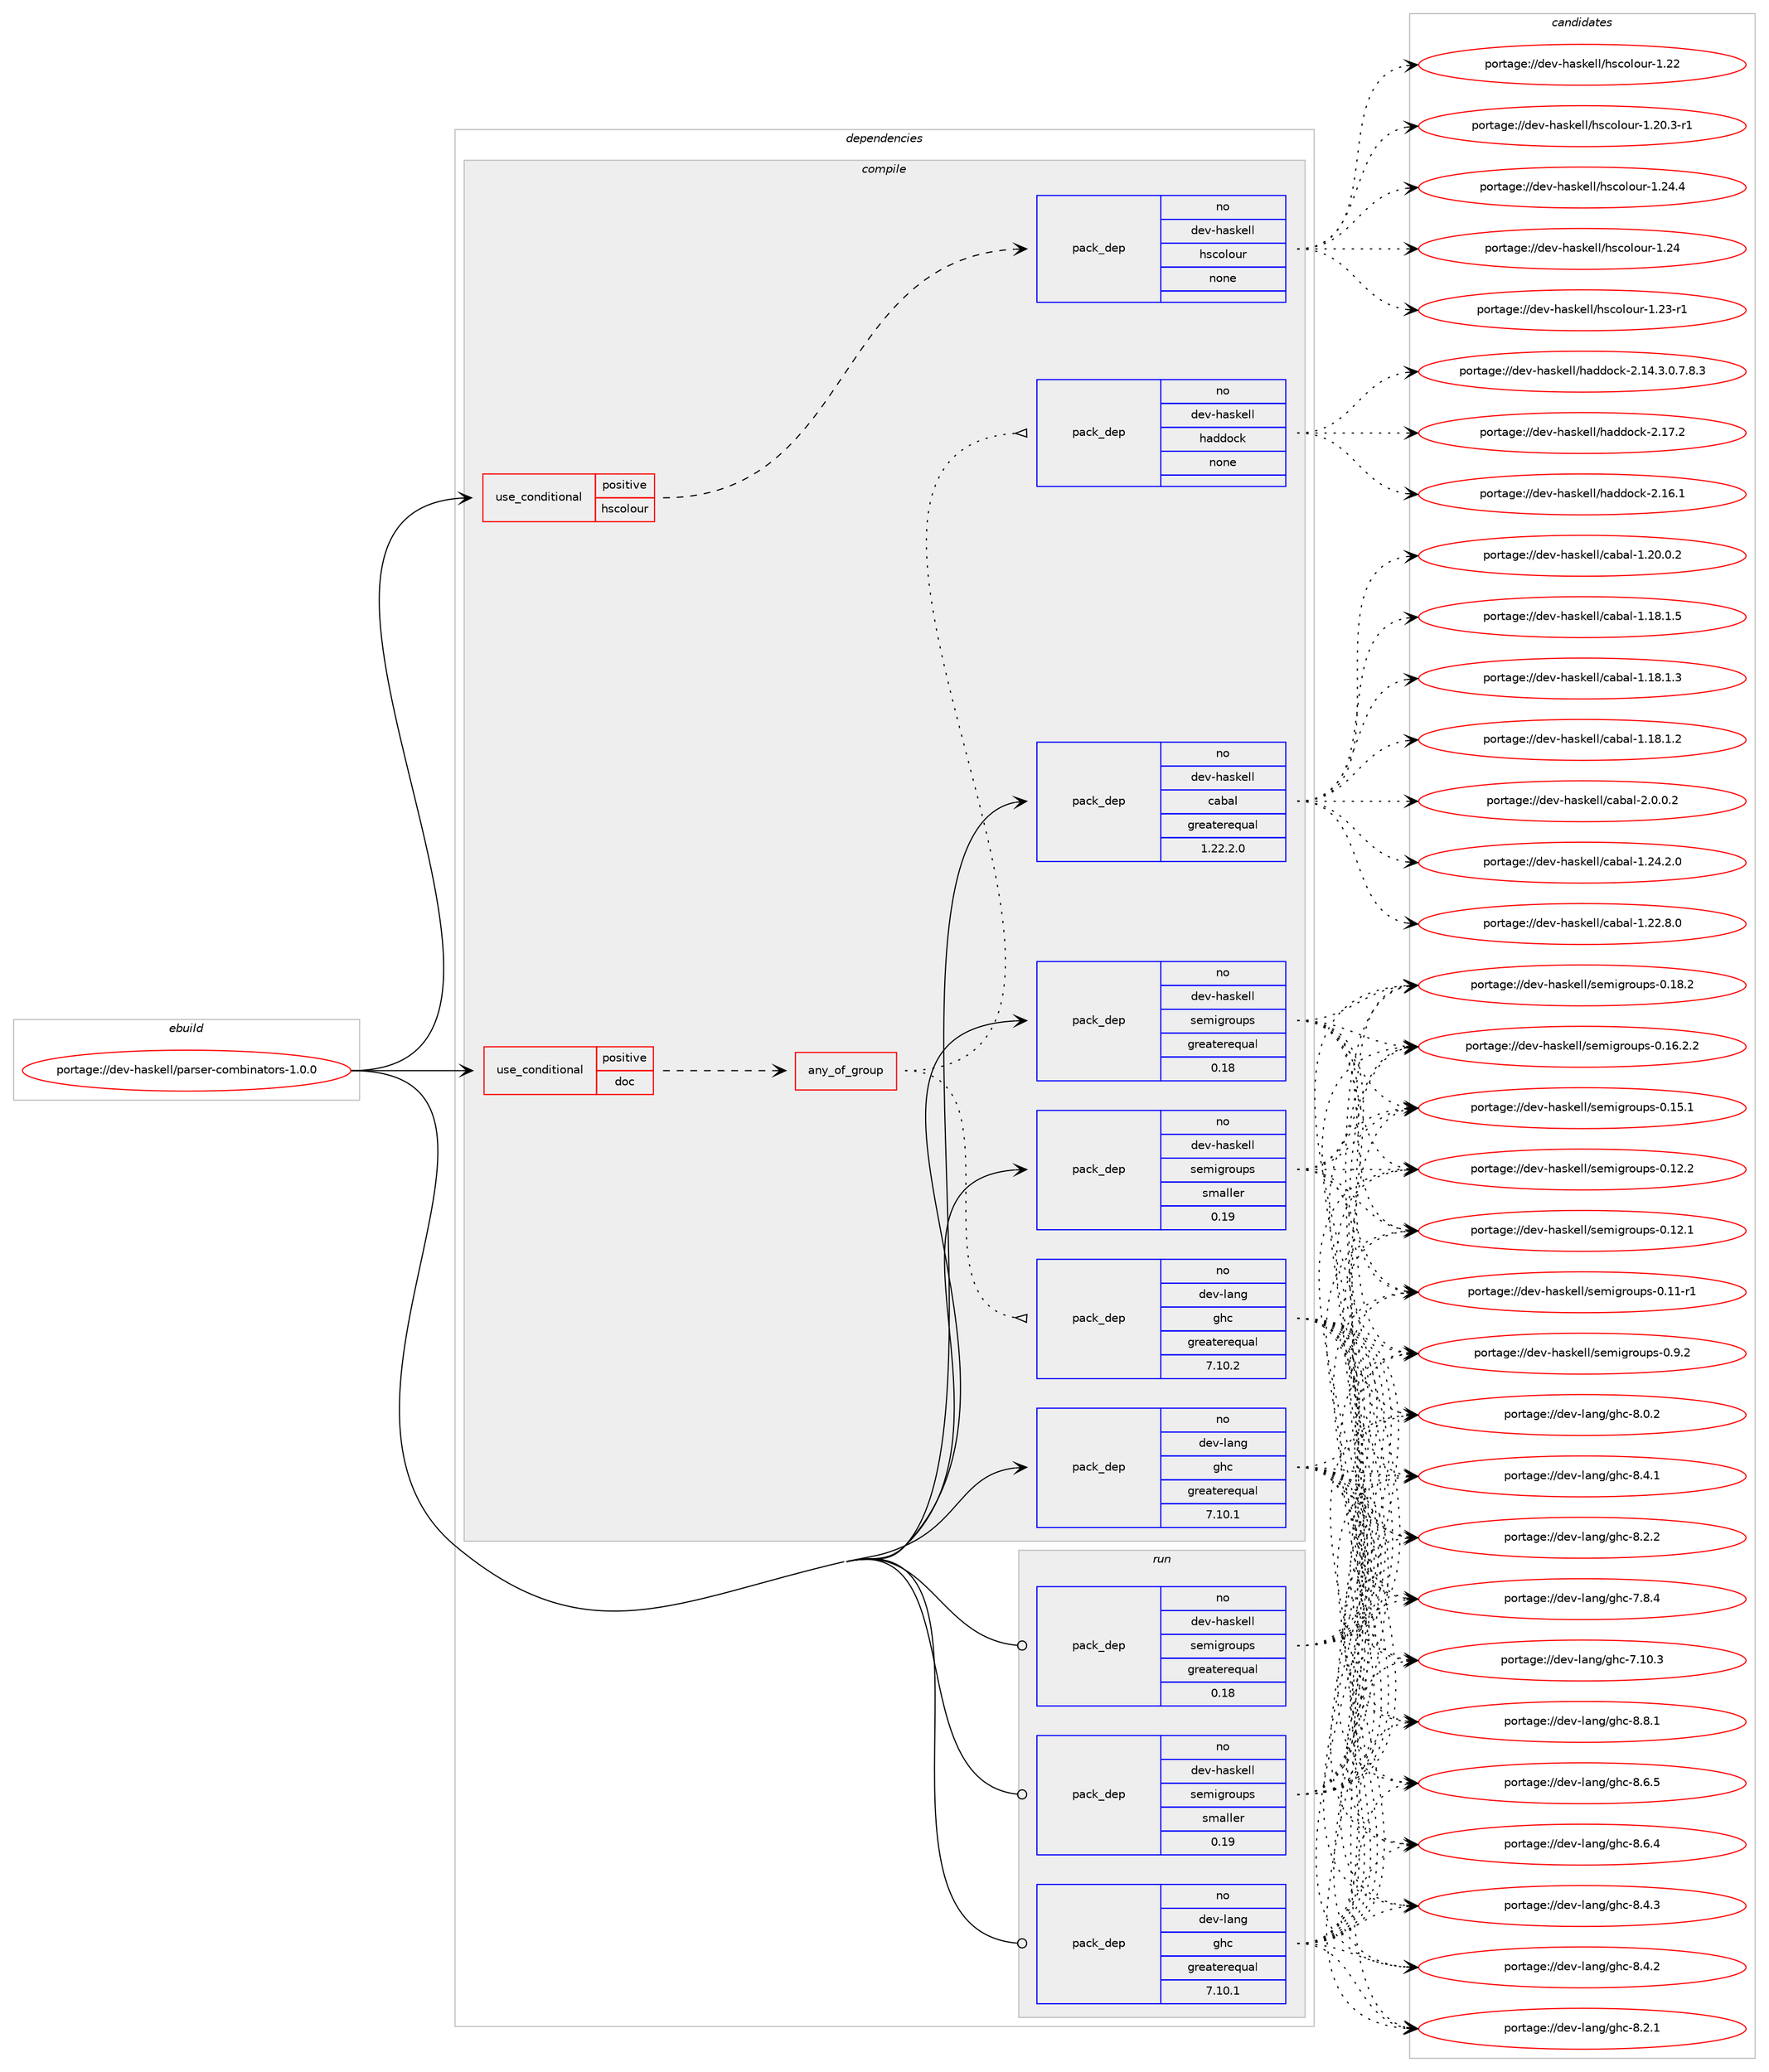digraph prolog {

# *************
# Graph options
# *************

newrank=true;
concentrate=true;
compound=true;
graph [rankdir=LR,fontname=Helvetica,fontsize=10,ranksep=1.5];#, ranksep=2.5, nodesep=0.2];
edge  [arrowhead=vee];
node  [fontname=Helvetica,fontsize=10];

# **********
# The ebuild
# **********

subgraph cluster_leftcol {
color=gray;
label=<<i>ebuild</i>>;
id [label="portage://dev-haskell/parser-combinators-1.0.0", color=red, width=4, href="../dev-haskell/parser-combinators-1.0.0.svg"];
}

# ****************
# The dependencies
# ****************

subgraph cluster_midcol {
color=gray;
label=<<i>dependencies</i>>;
subgraph cluster_compile {
fillcolor="#eeeeee";
style=filled;
label=<<i>compile</i>>;
subgraph cond132291 {
dependency549065 [label=<<TABLE BORDER="0" CELLBORDER="1" CELLSPACING="0" CELLPADDING="4"><TR><TD ROWSPAN="3" CELLPADDING="10">use_conditional</TD></TR><TR><TD>positive</TD></TR><TR><TD>doc</TD></TR></TABLE>>, shape=none, color=red];
subgraph any5938 {
dependency549066 [label=<<TABLE BORDER="0" CELLBORDER="1" CELLSPACING="0" CELLPADDING="4"><TR><TD CELLPADDING="10">any_of_group</TD></TR></TABLE>>, shape=none, color=red];subgraph pack410599 {
dependency549067 [label=<<TABLE BORDER="0" CELLBORDER="1" CELLSPACING="0" CELLPADDING="4" WIDTH="220"><TR><TD ROWSPAN="6" CELLPADDING="30">pack_dep</TD></TR><TR><TD WIDTH="110">no</TD></TR><TR><TD>dev-haskell</TD></TR><TR><TD>haddock</TD></TR><TR><TD>none</TD></TR><TR><TD></TD></TR></TABLE>>, shape=none, color=blue];
}
dependency549066:e -> dependency549067:w [weight=20,style="dotted",arrowhead="oinv"];
subgraph pack410600 {
dependency549068 [label=<<TABLE BORDER="0" CELLBORDER="1" CELLSPACING="0" CELLPADDING="4" WIDTH="220"><TR><TD ROWSPAN="6" CELLPADDING="30">pack_dep</TD></TR><TR><TD WIDTH="110">no</TD></TR><TR><TD>dev-lang</TD></TR><TR><TD>ghc</TD></TR><TR><TD>greaterequal</TD></TR><TR><TD>7.10.2</TD></TR></TABLE>>, shape=none, color=blue];
}
dependency549066:e -> dependency549068:w [weight=20,style="dotted",arrowhead="oinv"];
}
dependency549065:e -> dependency549066:w [weight=20,style="dashed",arrowhead="vee"];
}
id:e -> dependency549065:w [weight=20,style="solid",arrowhead="vee"];
subgraph cond132292 {
dependency549069 [label=<<TABLE BORDER="0" CELLBORDER="1" CELLSPACING="0" CELLPADDING="4"><TR><TD ROWSPAN="3" CELLPADDING="10">use_conditional</TD></TR><TR><TD>positive</TD></TR><TR><TD>hscolour</TD></TR></TABLE>>, shape=none, color=red];
subgraph pack410601 {
dependency549070 [label=<<TABLE BORDER="0" CELLBORDER="1" CELLSPACING="0" CELLPADDING="4" WIDTH="220"><TR><TD ROWSPAN="6" CELLPADDING="30">pack_dep</TD></TR><TR><TD WIDTH="110">no</TD></TR><TR><TD>dev-haskell</TD></TR><TR><TD>hscolour</TD></TR><TR><TD>none</TD></TR><TR><TD></TD></TR></TABLE>>, shape=none, color=blue];
}
dependency549069:e -> dependency549070:w [weight=20,style="dashed",arrowhead="vee"];
}
id:e -> dependency549069:w [weight=20,style="solid",arrowhead="vee"];
subgraph pack410602 {
dependency549071 [label=<<TABLE BORDER="0" CELLBORDER="1" CELLSPACING="0" CELLPADDING="4" WIDTH="220"><TR><TD ROWSPAN="6" CELLPADDING="30">pack_dep</TD></TR><TR><TD WIDTH="110">no</TD></TR><TR><TD>dev-haskell</TD></TR><TR><TD>cabal</TD></TR><TR><TD>greaterequal</TD></TR><TR><TD>1.22.2.0</TD></TR></TABLE>>, shape=none, color=blue];
}
id:e -> dependency549071:w [weight=20,style="solid",arrowhead="vee"];
subgraph pack410603 {
dependency549072 [label=<<TABLE BORDER="0" CELLBORDER="1" CELLSPACING="0" CELLPADDING="4" WIDTH="220"><TR><TD ROWSPAN="6" CELLPADDING="30">pack_dep</TD></TR><TR><TD WIDTH="110">no</TD></TR><TR><TD>dev-haskell</TD></TR><TR><TD>semigroups</TD></TR><TR><TD>greaterequal</TD></TR><TR><TD>0.18</TD></TR></TABLE>>, shape=none, color=blue];
}
id:e -> dependency549072:w [weight=20,style="solid",arrowhead="vee"];
subgraph pack410604 {
dependency549073 [label=<<TABLE BORDER="0" CELLBORDER="1" CELLSPACING="0" CELLPADDING="4" WIDTH="220"><TR><TD ROWSPAN="6" CELLPADDING="30">pack_dep</TD></TR><TR><TD WIDTH="110">no</TD></TR><TR><TD>dev-haskell</TD></TR><TR><TD>semigroups</TD></TR><TR><TD>smaller</TD></TR><TR><TD>0.19</TD></TR></TABLE>>, shape=none, color=blue];
}
id:e -> dependency549073:w [weight=20,style="solid",arrowhead="vee"];
subgraph pack410605 {
dependency549074 [label=<<TABLE BORDER="0" CELLBORDER="1" CELLSPACING="0" CELLPADDING="4" WIDTH="220"><TR><TD ROWSPAN="6" CELLPADDING="30">pack_dep</TD></TR><TR><TD WIDTH="110">no</TD></TR><TR><TD>dev-lang</TD></TR><TR><TD>ghc</TD></TR><TR><TD>greaterequal</TD></TR><TR><TD>7.10.1</TD></TR></TABLE>>, shape=none, color=blue];
}
id:e -> dependency549074:w [weight=20,style="solid",arrowhead="vee"];
}
subgraph cluster_compileandrun {
fillcolor="#eeeeee";
style=filled;
label=<<i>compile and run</i>>;
}
subgraph cluster_run {
fillcolor="#eeeeee";
style=filled;
label=<<i>run</i>>;
subgraph pack410606 {
dependency549075 [label=<<TABLE BORDER="0" CELLBORDER="1" CELLSPACING="0" CELLPADDING="4" WIDTH="220"><TR><TD ROWSPAN="6" CELLPADDING="30">pack_dep</TD></TR><TR><TD WIDTH="110">no</TD></TR><TR><TD>dev-haskell</TD></TR><TR><TD>semigroups</TD></TR><TR><TD>greaterequal</TD></TR><TR><TD>0.18</TD></TR></TABLE>>, shape=none, color=blue];
}
id:e -> dependency549075:w [weight=20,style="solid",arrowhead="odot"];
subgraph pack410607 {
dependency549076 [label=<<TABLE BORDER="0" CELLBORDER="1" CELLSPACING="0" CELLPADDING="4" WIDTH="220"><TR><TD ROWSPAN="6" CELLPADDING="30">pack_dep</TD></TR><TR><TD WIDTH="110">no</TD></TR><TR><TD>dev-haskell</TD></TR><TR><TD>semigroups</TD></TR><TR><TD>smaller</TD></TR><TR><TD>0.19</TD></TR></TABLE>>, shape=none, color=blue];
}
id:e -> dependency549076:w [weight=20,style="solid",arrowhead="odot"];
subgraph pack410608 {
dependency549077 [label=<<TABLE BORDER="0" CELLBORDER="1" CELLSPACING="0" CELLPADDING="4" WIDTH="220"><TR><TD ROWSPAN="6" CELLPADDING="30">pack_dep</TD></TR><TR><TD WIDTH="110">no</TD></TR><TR><TD>dev-lang</TD></TR><TR><TD>ghc</TD></TR><TR><TD>greaterequal</TD></TR><TR><TD>7.10.1</TD></TR></TABLE>>, shape=none, color=blue];
}
id:e -> dependency549077:w [weight=20,style="solid",arrowhead="odot"];
}
}

# **************
# The candidates
# **************

subgraph cluster_choices {
rank=same;
color=gray;
label=<<i>candidates</i>>;

subgraph choice410599 {
color=black;
nodesep=1;
choice100101118451049711510710110810847104971001001119910745504649554650 [label="portage://dev-haskell/haddock-2.17.2", color=red, width=4,href="../dev-haskell/haddock-2.17.2.svg"];
choice100101118451049711510710110810847104971001001119910745504649544649 [label="portage://dev-haskell/haddock-2.16.1", color=red, width=4,href="../dev-haskell/haddock-2.16.1.svg"];
choice1001011184510497115107101108108471049710010011199107455046495246514648465546564651 [label="portage://dev-haskell/haddock-2.14.3.0.7.8.3", color=red, width=4,href="../dev-haskell/haddock-2.14.3.0.7.8.3.svg"];
dependency549067:e -> choice100101118451049711510710110810847104971001001119910745504649554650:w [style=dotted,weight="100"];
dependency549067:e -> choice100101118451049711510710110810847104971001001119910745504649544649:w [style=dotted,weight="100"];
dependency549067:e -> choice1001011184510497115107101108108471049710010011199107455046495246514648465546564651:w [style=dotted,weight="100"];
}
subgraph choice410600 {
color=black;
nodesep=1;
choice10010111845108971101034710310499455646564649 [label="portage://dev-lang/ghc-8.8.1", color=red, width=4,href="../dev-lang/ghc-8.8.1.svg"];
choice10010111845108971101034710310499455646544653 [label="portage://dev-lang/ghc-8.6.5", color=red, width=4,href="../dev-lang/ghc-8.6.5.svg"];
choice10010111845108971101034710310499455646544652 [label="portage://dev-lang/ghc-8.6.4", color=red, width=4,href="../dev-lang/ghc-8.6.4.svg"];
choice10010111845108971101034710310499455646524651 [label="portage://dev-lang/ghc-8.4.3", color=red, width=4,href="../dev-lang/ghc-8.4.3.svg"];
choice10010111845108971101034710310499455646524650 [label="portage://dev-lang/ghc-8.4.2", color=red, width=4,href="../dev-lang/ghc-8.4.2.svg"];
choice10010111845108971101034710310499455646524649 [label="portage://dev-lang/ghc-8.4.1", color=red, width=4,href="../dev-lang/ghc-8.4.1.svg"];
choice10010111845108971101034710310499455646504650 [label="portage://dev-lang/ghc-8.2.2", color=red, width=4,href="../dev-lang/ghc-8.2.2.svg"];
choice10010111845108971101034710310499455646504649 [label="portage://dev-lang/ghc-8.2.1", color=red, width=4,href="../dev-lang/ghc-8.2.1.svg"];
choice10010111845108971101034710310499455646484650 [label="portage://dev-lang/ghc-8.0.2", color=red, width=4,href="../dev-lang/ghc-8.0.2.svg"];
choice10010111845108971101034710310499455546564652 [label="portage://dev-lang/ghc-7.8.4", color=red, width=4,href="../dev-lang/ghc-7.8.4.svg"];
choice1001011184510897110103471031049945554649484651 [label="portage://dev-lang/ghc-7.10.3", color=red, width=4,href="../dev-lang/ghc-7.10.3.svg"];
dependency549068:e -> choice10010111845108971101034710310499455646564649:w [style=dotted,weight="100"];
dependency549068:e -> choice10010111845108971101034710310499455646544653:w [style=dotted,weight="100"];
dependency549068:e -> choice10010111845108971101034710310499455646544652:w [style=dotted,weight="100"];
dependency549068:e -> choice10010111845108971101034710310499455646524651:w [style=dotted,weight="100"];
dependency549068:e -> choice10010111845108971101034710310499455646524650:w [style=dotted,weight="100"];
dependency549068:e -> choice10010111845108971101034710310499455646524649:w [style=dotted,weight="100"];
dependency549068:e -> choice10010111845108971101034710310499455646504650:w [style=dotted,weight="100"];
dependency549068:e -> choice10010111845108971101034710310499455646504649:w [style=dotted,weight="100"];
dependency549068:e -> choice10010111845108971101034710310499455646484650:w [style=dotted,weight="100"];
dependency549068:e -> choice10010111845108971101034710310499455546564652:w [style=dotted,weight="100"];
dependency549068:e -> choice1001011184510897110103471031049945554649484651:w [style=dotted,weight="100"];
}
subgraph choice410601 {
color=black;
nodesep=1;
choice1001011184510497115107101108108471041159911110811111711445494650524652 [label="portage://dev-haskell/hscolour-1.24.4", color=red, width=4,href="../dev-haskell/hscolour-1.24.4.svg"];
choice100101118451049711510710110810847104115991111081111171144549465052 [label="portage://dev-haskell/hscolour-1.24", color=red, width=4,href="../dev-haskell/hscolour-1.24.svg"];
choice1001011184510497115107101108108471041159911110811111711445494650514511449 [label="portage://dev-haskell/hscolour-1.23-r1", color=red, width=4,href="../dev-haskell/hscolour-1.23-r1.svg"];
choice100101118451049711510710110810847104115991111081111171144549465050 [label="portage://dev-haskell/hscolour-1.22", color=red, width=4,href="../dev-haskell/hscolour-1.22.svg"];
choice10010111845104971151071011081084710411599111108111117114454946504846514511449 [label="portage://dev-haskell/hscolour-1.20.3-r1", color=red, width=4,href="../dev-haskell/hscolour-1.20.3-r1.svg"];
dependency549070:e -> choice1001011184510497115107101108108471041159911110811111711445494650524652:w [style=dotted,weight="100"];
dependency549070:e -> choice100101118451049711510710110810847104115991111081111171144549465052:w [style=dotted,weight="100"];
dependency549070:e -> choice1001011184510497115107101108108471041159911110811111711445494650514511449:w [style=dotted,weight="100"];
dependency549070:e -> choice100101118451049711510710110810847104115991111081111171144549465050:w [style=dotted,weight="100"];
dependency549070:e -> choice10010111845104971151071011081084710411599111108111117114454946504846514511449:w [style=dotted,weight="100"];
}
subgraph choice410602 {
color=black;
nodesep=1;
choice100101118451049711510710110810847999798971084550464846484650 [label="portage://dev-haskell/cabal-2.0.0.2", color=red, width=4,href="../dev-haskell/cabal-2.0.0.2.svg"];
choice10010111845104971151071011081084799979897108454946505246504648 [label="portage://dev-haskell/cabal-1.24.2.0", color=red, width=4,href="../dev-haskell/cabal-1.24.2.0.svg"];
choice10010111845104971151071011081084799979897108454946505046564648 [label="portage://dev-haskell/cabal-1.22.8.0", color=red, width=4,href="../dev-haskell/cabal-1.22.8.0.svg"];
choice10010111845104971151071011081084799979897108454946504846484650 [label="portage://dev-haskell/cabal-1.20.0.2", color=red, width=4,href="../dev-haskell/cabal-1.20.0.2.svg"];
choice10010111845104971151071011081084799979897108454946495646494653 [label="portage://dev-haskell/cabal-1.18.1.5", color=red, width=4,href="../dev-haskell/cabal-1.18.1.5.svg"];
choice10010111845104971151071011081084799979897108454946495646494651 [label="portage://dev-haskell/cabal-1.18.1.3", color=red, width=4,href="../dev-haskell/cabal-1.18.1.3.svg"];
choice10010111845104971151071011081084799979897108454946495646494650 [label="portage://dev-haskell/cabal-1.18.1.2", color=red, width=4,href="../dev-haskell/cabal-1.18.1.2.svg"];
dependency549071:e -> choice100101118451049711510710110810847999798971084550464846484650:w [style=dotted,weight="100"];
dependency549071:e -> choice10010111845104971151071011081084799979897108454946505246504648:w [style=dotted,weight="100"];
dependency549071:e -> choice10010111845104971151071011081084799979897108454946505046564648:w [style=dotted,weight="100"];
dependency549071:e -> choice10010111845104971151071011081084799979897108454946504846484650:w [style=dotted,weight="100"];
dependency549071:e -> choice10010111845104971151071011081084799979897108454946495646494653:w [style=dotted,weight="100"];
dependency549071:e -> choice10010111845104971151071011081084799979897108454946495646494651:w [style=dotted,weight="100"];
dependency549071:e -> choice10010111845104971151071011081084799979897108454946495646494650:w [style=dotted,weight="100"];
}
subgraph choice410603 {
color=black;
nodesep=1;
choice100101118451049711510710110810847115101109105103114111117112115454846574650 [label="portage://dev-haskell/semigroups-0.9.2", color=red, width=4,href="../dev-haskell/semigroups-0.9.2.svg"];
choice10010111845104971151071011081084711510110910510311411111711211545484649564650 [label="portage://dev-haskell/semigroups-0.18.2", color=red, width=4,href="../dev-haskell/semigroups-0.18.2.svg"];
choice100101118451049711510710110810847115101109105103114111117112115454846495446504650 [label="portage://dev-haskell/semigroups-0.16.2.2", color=red, width=4,href="../dev-haskell/semigroups-0.16.2.2.svg"];
choice10010111845104971151071011081084711510110910510311411111711211545484649534649 [label="portage://dev-haskell/semigroups-0.15.1", color=red, width=4,href="../dev-haskell/semigroups-0.15.1.svg"];
choice10010111845104971151071011081084711510110910510311411111711211545484649504650 [label="portage://dev-haskell/semigroups-0.12.2", color=red, width=4,href="../dev-haskell/semigroups-0.12.2.svg"];
choice10010111845104971151071011081084711510110910510311411111711211545484649504649 [label="portage://dev-haskell/semigroups-0.12.1", color=red, width=4,href="../dev-haskell/semigroups-0.12.1.svg"];
choice10010111845104971151071011081084711510110910510311411111711211545484649494511449 [label="portage://dev-haskell/semigroups-0.11-r1", color=red, width=4,href="../dev-haskell/semigroups-0.11-r1.svg"];
dependency549072:e -> choice100101118451049711510710110810847115101109105103114111117112115454846574650:w [style=dotted,weight="100"];
dependency549072:e -> choice10010111845104971151071011081084711510110910510311411111711211545484649564650:w [style=dotted,weight="100"];
dependency549072:e -> choice100101118451049711510710110810847115101109105103114111117112115454846495446504650:w [style=dotted,weight="100"];
dependency549072:e -> choice10010111845104971151071011081084711510110910510311411111711211545484649534649:w [style=dotted,weight="100"];
dependency549072:e -> choice10010111845104971151071011081084711510110910510311411111711211545484649504650:w [style=dotted,weight="100"];
dependency549072:e -> choice10010111845104971151071011081084711510110910510311411111711211545484649504649:w [style=dotted,weight="100"];
dependency549072:e -> choice10010111845104971151071011081084711510110910510311411111711211545484649494511449:w [style=dotted,weight="100"];
}
subgraph choice410604 {
color=black;
nodesep=1;
choice100101118451049711510710110810847115101109105103114111117112115454846574650 [label="portage://dev-haskell/semigroups-0.9.2", color=red, width=4,href="../dev-haskell/semigroups-0.9.2.svg"];
choice10010111845104971151071011081084711510110910510311411111711211545484649564650 [label="portage://dev-haskell/semigroups-0.18.2", color=red, width=4,href="../dev-haskell/semigroups-0.18.2.svg"];
choice100101118451049711510710110810847115101109105103114111117112115454846495446504650 [label="portage://dev-haskell/semigroups-0.16.2.2", color=red, width=4,href="../dev-haskell/semigroups-0.16.2.2.svg"];
choice10010111845104971151071011081084711510110910510311411111711211545484649534649 [label="portage://dev-haskell/semigroups-0.15.1", color=red, width=4,href="../dev-haskell/semigroups-0.15.1.svg"];
choice10010111845104971151071011081084711510110910510311411111711211545484649504650 [label="portage://dev-haskell/semigroups-0.12.2", color=red, width=4,href="../dev-haskell/semigroups-0.12.2.svg"];
choice10010111845104971151071011081084711510110910510311411111711211545484649504649 [label="portage://dev-haskell/semigroups-0.12.1", color=red, width=4,href="../dev-haskell/semigroups-0.12.1.svg"];
choice10010111845104971151071011081084711510110910510311411111711211545484649494511449 [label="portage://dev-haskell/semigroups-0.11-r1", color=red, width=4,href="../dev-haskell/semigroups-0.11-r1.svg"];
dependency549073:e -> choice100101118451049711510710110810847115101109105103114111117112115454846574650:w [style=dotted,weight="100"];
dependency549073:e -> choice10010111845104971151071011081084711510110910510311411111711211545484649564650:w [style=dotted,weight="100"];
dependency549073:e -> choice100101118451049711510710110810847115101109105103114111117112115454846495446504650:w [style=dotted,weight="100"];
dependency549073:e -> choice10010111845104971151071011081084711510110910510311411111711211545484649534649:w [style=dotted,weight="100"];
dependency549073:e -> choice10010111845104971151071011081084711510110910510311411111711211545484649504650:w [style=dotted,weight="100"];
dependency549073:e -> choice10010111845104971151071011081084711510110910510311411111711211545484649504649:w [style=dotted,weight="100"];
dependency549073:e -> choice10010111845104971151071011081084711510110910510311411111711211545484649494511449:w [style=dotted,weight="100"];
}
subgraph choice410605 {
color=black;
nodesep=1;
choice10010111845108971101034710310499455646564649 [label="portage://dev-lang/ghc-8.8.1", color=red, width=4,href="../dev-lang/ghc-8.8.1.svg"];
choice10010111845108971101034710310499455646544653 [label="portage://dev-lang/ghc-8.6.5", color=red, width=4,href="../dev-lang/ghc-8.6.5.svg"];
choice10010111845108971101034710310499455646544652 [label="portage://dev-lang/ghc-8.6.4", color=red, width=4,href="../dev-lang/ghc-8.6.4.svg"];
choice10010111845108971101034710310499455646524651 [label="portage://dev-lang/ghc-8.4.3", color=red, width=4,href="../dev-lang/ghc-8.4.3.svg"];
choice10010111845108971101034710310499455646524650 [label="portage://dev-lang/ghc-8.4.2", color=red, width=4,href="../dev-lang/ghc-8.4.2.svg"];
choice10010111845108971101034710310499455646524649 [label="portage://dev-lang/ghc-8.4.1", color=red, width=4,href="../dev-lang/ghc-8.4.1.svg"];
choice10010111845108971101034710310499455646504650 [label="portage://dev-lang/ghc-8.2.2", color=red, width=4,href="../dev-lang/ghc-8.2.2.svg"];
choice10010111845108971101034710310499455646504649 [label="portage://dev-lang/ghc-8.2.1", color=red, width=4,href="../dev-lang/ghc-8.2.1.svg"];
choice10010111845108971101034710310499455646484650 [label="portage://dev-lang/ghc-8.0.2", color=red, width=4,href="../dev-lang/ghc-8.0.2.svg"];
choice10010111845108971101034710310499455546564652 [label="portage://dev-lang/ghc-7.8.4", color=red, width=4,href="../dev-lang/ghc-7.8.4.svg"];
choice1001011184510897110103471031049945554649484651 [label="portage://dev-lang/ghc-7.10.3", color=red, width=4,href="../dev-lang/ghc-7.10.3.svg"];
dependency549074:e -> choice10010111845108971101034710310499455646564649:w [style=dotted,weight="100"];
dependency549074:e -> choice10010111845108971101034710310499455646544653:w [style=dotted,weight="100"];
dependency549074:e -> choice10010111845108971101034710310499455646544652:w [style=dotted,weight="100"];
dependency549074:e -> choice10010111845108971101034710310499455646524651:w [style=dotted,weight="100"];
dependency549074:e -> choice10010111845108971101034710310499455646524650:w [style=dotted,weight="100"];
dependency549074:e -> choice10010111845108971101034710310499455646524649:w [style=dotted,weight="100"];
dependency549074:e -> choice10010111845108971101034710310499455646504650:w [style=dotted,weight="100"];
dependency549074:e -> choice10010111845108971101034710310499455646504649:w [style=dotted,weight="100"];
dependency549074:e -> choice10010111845108971101034710310499455646484650:w [style=dotted,weight="100"];
dependency549074:e -> choice10010111845108971101034710310499455546564652:w [style=dotted,weight="100"];
dependency549074:e -> choice1001011184510897110103471031049945554649484651:w [style=dotted,weight="100"];
}
subgraph choice410606 {
color=black;
nodesep=1;
choice100101118451049711510710110810847115101109105103114111117112115454846574650 [label="portage://dev-haskell/semigroups-0.9.2", color=red, width=4,href="../dev-haskell/semigroups-0.9.2.svg"];
choice10010111845104971151071011081084711510110910510311411111711211545484649564650 [label="portage://dev-haskell/semigroups-0.18.2", color=red, width=4,href="../dev-haskell/semigroups-0.18.2.svg"];
choice100101118451049711510710110810847115101109105103114111117112115454846495446504650 [label="portage://dev-haskell/semigroups-0.16.2.2", color=red, width=4,href="../dev-haskell/semigroups-0.16.2.2.svg"];
choice10010111845104971151071011081084711510110910510311411111711211545484649534649 [label="portage://dev-haskell/semigroups-0.15.1", color=red, width=4,href="../dev-haskell/semigroups-0.15.1.svg"];
choice10010111845104971151071011081084711510110910510311411111711211545484649504650 [label="portage://dev-haskell/semigroups-0.12.2", color=red, width=4,href="../dev-haskell/semigroups-0.12.2.svg"];
choice10010111845104971151071011081084711510110910510311411111711211545484649504649 [label="portage://dev-haskell/semigroups-0.12.1", color=red, width=4,href="../dev-haskell/semigroups-0.12.1.svg"];
choice10010111845104971151071011081084711510110910510311411111711211545484649494511449 [label="portage://dev-haskell/semigroups-0.11-r1", color=red, width=4,href="../dev-haskell/semigroups-0.11-r1.svg"];
dependency549075:e -> choice100101118451049711510710110810847115101109105103114111117112115454846574650:w [style=dotted,weight="100"];
dependency549075:e -> choice10010111845104971151071011081084711510110910510311411111711211545484649564650:w [style=dotted,weight="100"];
dependency549075:e -> choice100101118451049711510710110810847115101109105103114111117112115454846495446504650:w [style=dotted,weight="100"];
dependency549075:e -> choice10010111845104971151071011081084711510110910510311411111711211545484649534649:w [style=dotted,weight="100"];
dependency549075:e -> choice10010111845104971151071011081084711510110910510311411111711211545484649504650:w [style=dotted,weight="100"];
dependency549075:e -> choice10010111845104971151071011081084711510110910510311411111711211545484649504649:w [style=dotted,weight="100"];
dependency549075:e -> choice10010111845104971151071011081084711510110910510311411111711211545484649494511449:w [style=dotted,weight="100"];
}
subgraph choice410607 {
color=black;
nodesep=1;
choice100101118451049711510710110810847115101109105103114111117112115454846574650 [label="portage://dev-haskell/semigroups-0.9.2", color=red, width=4,href="../dev-haskell/semigroups-0.9.2.svg"];
choice10010111845104971151071011081084711510110910510311411111711211545484649564650 [label="portage://dev-haskell/semigroups-0.18.2", color=red, width=4,href="../dev-haskell/semigroups-0.18.2.svg"];
choice100101118451049711510710110810847115101109105103114111117112115454846495446504650 [label="portage://dev-haskell/semigroups-0.16.2.2", color=red, width=4,href="../dev-haskell/semigroups-0.16.2.2.svg"];
choice10010111845104971151071011081084711510110910510311411111711211545484649534649 [label="portage://dev-haskell/semigroups-0.15.1", color=red, width=4,href="../dev-haskell/semigroups-0.15.1.svg"];
choice10010111845104971151071011081084711510110910510311411111711211545484649504650 [label="portage://dev-haskell/semigroups-0.12.2", color=red, width=4,href="../dev-haskell/semigroups-0.12.2.svg"];
choice10010111845104971151071011081084711510110910510311411111711211545484649504649 [label="portage://dev-haskell/semigroups-0.12.1", color=red, width=4,href="../dev-haskell/semigroups-0.12.1.svg"];
choice10010111845104971151071011081084711510110910510311411111711211545484649494511449 [label="portage://dev-haskell/semigroups-0.11-r1", color=red, width=4,href="../dev-haskell/semigroups-0.11-r1.svg"];
dependency549076:e -> choice100101118451049711510710110810847115101109105103114111117112115454846574650:w [style=dotted,weight="100"];
dependency549076:e -> choice10010111845104971151071011081084711510110910510311411111711211545484649564650:w [style=dotted,weight="100"];
dependency549076:e -> choice100101118451049711510710110810847115101109105103114111117112115454846495446504650:w [style=dotted,weight="100"];
dependency549076:e -> choice10010111845104971151071011081084711510110910510311411111711211545484649534649:w [style=dotted,weight="100"];
dependency549076:e -> choice10010111845104971151071011081084711510110910510311411111711211545484649504650:w [style=dotted,weight="100"];
dependency549076:e -> choice10010111845104971151071011081084711510110910510311411111711211545484649504649:w [style=dotted,weight="100"];
dependency549076:e -> choice10010111845104971151071011081084711510110910510311411111711211545484649494511449:w [style=dotted,weight="100"];
}
subgraph choice410608 {
color=black;
nodesep=1;
choice10010111845108971101034710310499455646564649 [label="portage://dev-lang/ghc-8.8.1", color=red, width=4,href="../dev-lang/ghc-8.8.1.svg"];
choice10010111845108971101034710310499455646544653 [label="portage://dev-lang/ghc-8.6.5", color=red, width=4,href="../dev-lang/ghc-8.6.5.svg"];
choice10010111845108971101034710310499455646544652 [label="portage://dev-lang/ghc-8.6.4", color=red, width=4,href="../dev-lang/ghc-8.6.4.svg"];
choice10010111845108971101034710310499455646524651 [label="portage://dev-lang/ghc-8.4.3", color=red, width=4,href="../dev-lang/ghc-8.4.3.svg"];
choice10010111845108971101034710310499455646524650 [label="portage://dev-lang/ghc-8.4.2", color=red, width=4,href="../dev-lang/ghc-8.4.2.svg"];
choice10010111845108971101034710310499455646524649 [label="portage://dev-lang/ghc-8.4.1", color=red, width=4,href="../dev-lang/ghc-8.4.1.svg"];
choice10010111845108971101034710310499455646504650 [label="portage://dev-lang/ghc-8.2.2", color=red, width=4,href="../dev-lang/ghc-8.2.2.svg"];
choice10010111845108971101034710310499455646504649 [label="portage://dev-lang/ghc-8.2.1", color=red, width=4,href="../dev-lang/ghc-8.2.1.svg"];
choice10010111845108971101034710310499455646484650 [label="portage://dev-lang/ghc-8.0.2", color=red, width=4,href="../dev-lang/ghc-8.0.2.svg"];
choice10010111845108971101034710310499455546564652 [label="portage://dev-lang/ghc-7.8.4", color=red, width=4,href="../dev-lang/ghc-7.8.4.svg"];
choice1001011184510897110103471031049945554649484651 [label="portage://dev-lang/ghc-7.10.3", color=red, width=4,href="../dev-lang/ghc-7.10.3.svg"];
dependency549077:e -> choice10010111845108971101034710310499455646564649:w [style=dotted,weight="100"];
dependency549077:e -> choice10010111845108971101034710310499455646544653:w [style=dotted,weight="100"];
dependency549077:e -> choice10010111845108971101034710310499455646544652:w [style=dotted,weight="100"];
dependency549077:e -> choice10010111845108971101034710310499455646524651:w [style=dotted,weight="100"];
dependency549077:e -> choice10010111845108971101034710310499455646524650:w [style=dotted,weight="100"];
dependency549077:e -> choice10010111845108971101034710310499455646524649:w [style=dotted,weight="100"];
dependency549077:e -> choice10010111845108971101034710310499455646504650:w [style=dotted,weight="100"];
dependency549077:e -> choice10010111845108971101034710310499455646504649:w [style=dotted,weight="100"];
dependency549077:e -> choice10010111845108971101034710310499455646484650:w [style=dotted,weight="100"];
dependency549077:e -> choice10010111845108971101034710310499455546564652:w [style=dotted,weight="100"];
dependency549077:e -> choice1001011184510897110103471031049945554649484651:w [style=dotted,weight="100"];
}
}

}
